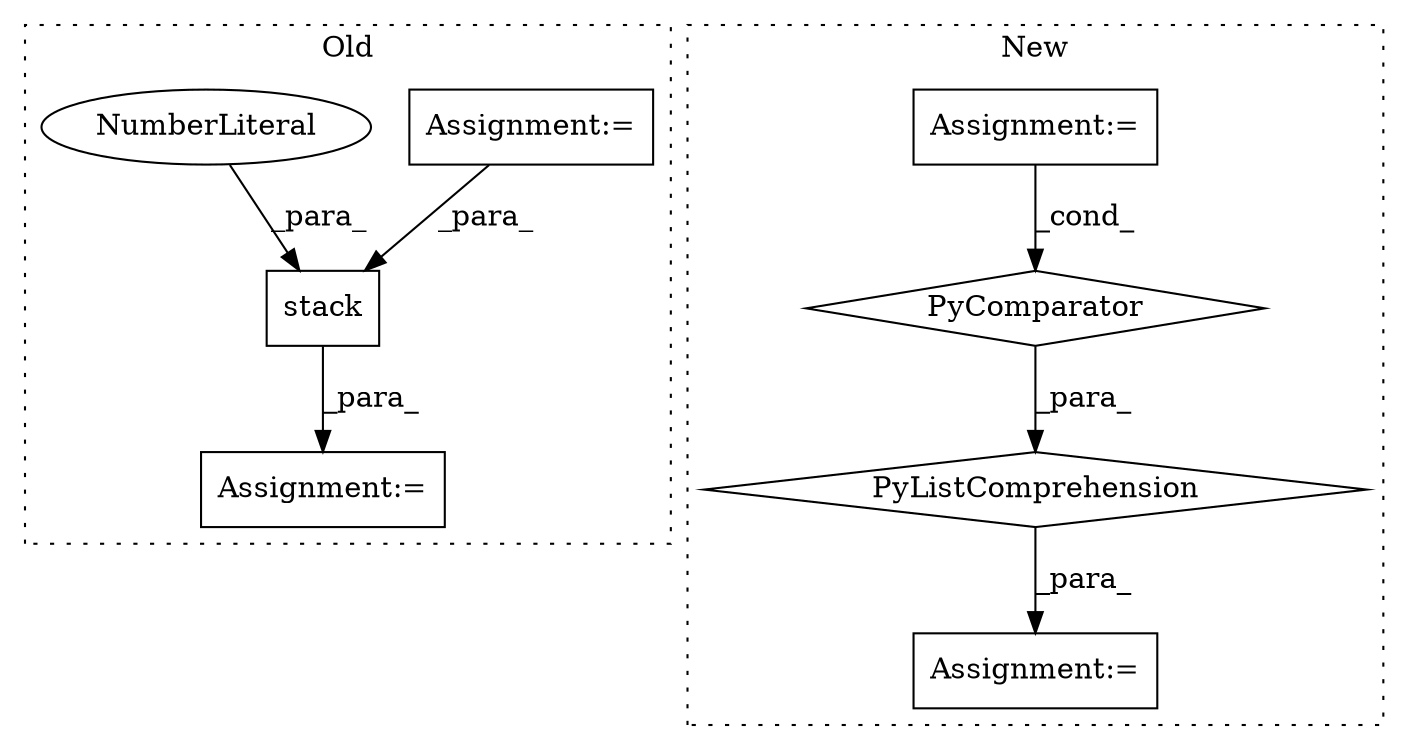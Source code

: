 digraph G {
subgraph cluster0 {
1 [label="stack" a="32" s="2431,2578" l="19,1" shape="box"];
6 [label="Assignment:=" a="7" s="2595" l="1" shape="box"];
7 [label="Assignment:=" a="7" s="2364" l="42" shape="box"];
8 [label="NumberLiteral" a="34" s="2577" l="1" shape="ellipse"];
label = "Old";
style="dotted";
}
subgraph cluster1 {
2 [label="PyListComprehension" a="109" s="3996" l="170" shape="diamond"];
3 [label="PyComparator" a="113" s="4134" l="24" shape="diamond"];
4 [label="Assignment:=" a="7" s="3693" l="1" shape="box"];
5 [label="Assignment:=" a="7" s="3973" l="23" shape="box"];
label = "New";
style="dotted";
}
1 -> 6 [label="_para_"];
2 -> 5 [label="_para_"];
3 -> 2 [label="_para_"];
4 -> 3 [label="_cond_"];
7 -> 1 [label="_para_"];
8 -> 1 [label="_para_"];
}